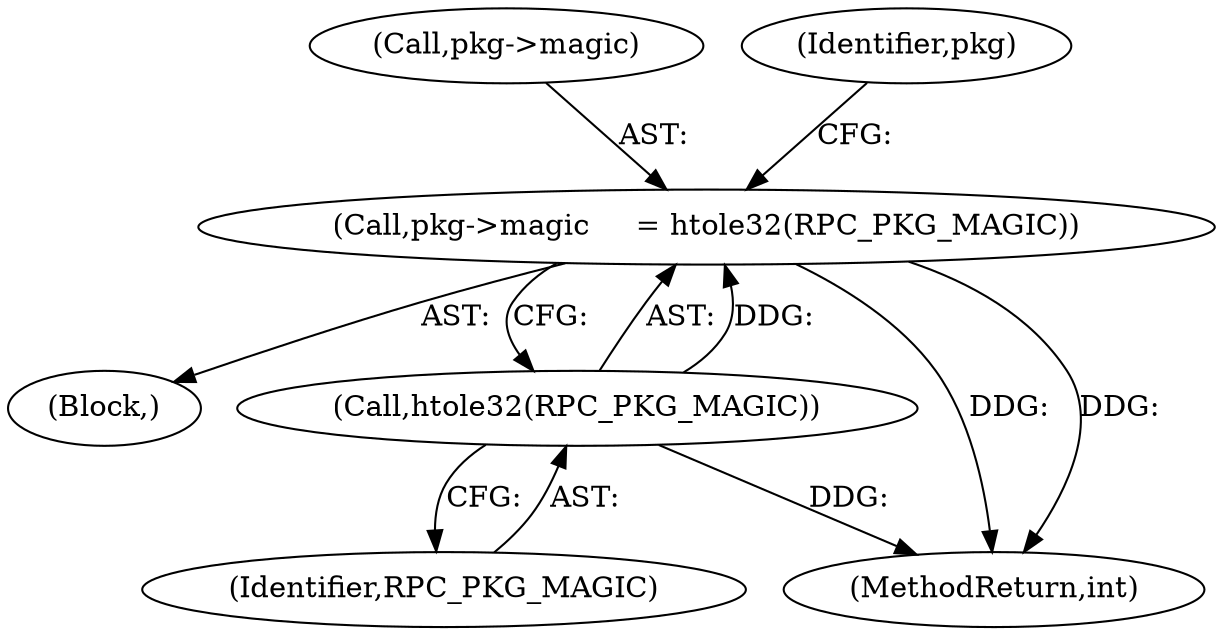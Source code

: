 digraph "0_viabtc_exchange_server_4a7c27bfe98f409623d4d857894d017ff0672cc9#diff-515c81af848352583bff286d6224875f_1@pointer" {
"1000194" [label="(Call,pkg->magic     = htole32(RPC_PKG_MAGIC))"];
"1000198" [label="(Call,htole32(RPC_PKG_MAGIC))"];
"1000198" [label="(Call,htole32(RPC_PKG_MAGIC))"];
"1000194" [label="(Call,pkg->magic     = htole32(RPC_PKG_MAGIC))"];
"1000195" [label="(Call,pkg->magic)"];
"1000104" [label="(Block,)"];
"1000279" [label="(MethodReturn,int)"];
"1000202" [label="(Identifier,pkg)"];
"1000199" [label="(Identifier,RPC_PKG_MAGIC)"];
"1000194" -> "1000104"  [label="AST: "];
"1000194" -> "1000198"  [label="CFG: "];
"1000195" -> "1000194"  [label="AST: "];
"1000198" -> "1000194"  [label="AST: "];
"1000202" -> "1000194"  [label="CFG: "];
"1000194" -> "1000279"  [label="DDG: "];
"1000194" -> "1000279"  [label="DDG: "];
"1000198" -> "1000194"  [label="DDG: "];
"1000198" -> "1000199"  [label="CFG: "];
"1000199" -> "1000198"  [label="AST: "];
"1000198" -> "1000279"  [label="DDG: "];
}
